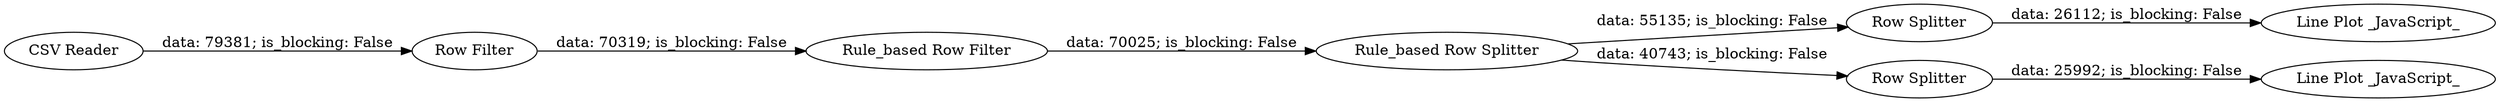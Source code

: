 digraph {
	"-1547562946304398982_12" [label="Line Plot _JavaScript_"]
	"-1547562946304398982_13" [label="Line Plot _JavaScript_"]
	"-1547562946304398982_7" [label="Row Filter"]
	"-1547562946304398982_10" [label="Row Splitter"]
	"-1547562946304398982_5" [label="Rule_based Row Splitter"]
	"-1547562946304398982_3" [label="Rule_based Row Filter"]
	"-1547562946304398982_9" [label="Row Splitter"]
	"-1547562946304398982_1" [label="CSV Reader"]
	"-1547562946304398982_5" -> "-1547562946304398982_10" [label="data: 55135; is_blocking: False"]
	"-1547562946304398982_3" -> "-1547562946304398982_5" [label="data: 70025; is_blocking: False"]
	"-1547562946304398982_10" -> "-1547562946304398982_13" [label="data: 26112; is_blocking: False"]
	"-1547562946304398982_5" -> "-1547562946304398982_9" [label="data: 40743; is_blocking: False"]
	"-1547562946304398982_9" -> "-1547562946304398982_12" [label="data: 25992; is_blocking: False"]
	"-1547562946304398982_7" -> "-1547562946304398982_3" [label="data: 70319; is_blocking: False"]
	"-1547562946304398982_1" -> "-1547562946304398982_7" [label="data: 79381; is_blocking: False"]
	rankdir=LR
}
